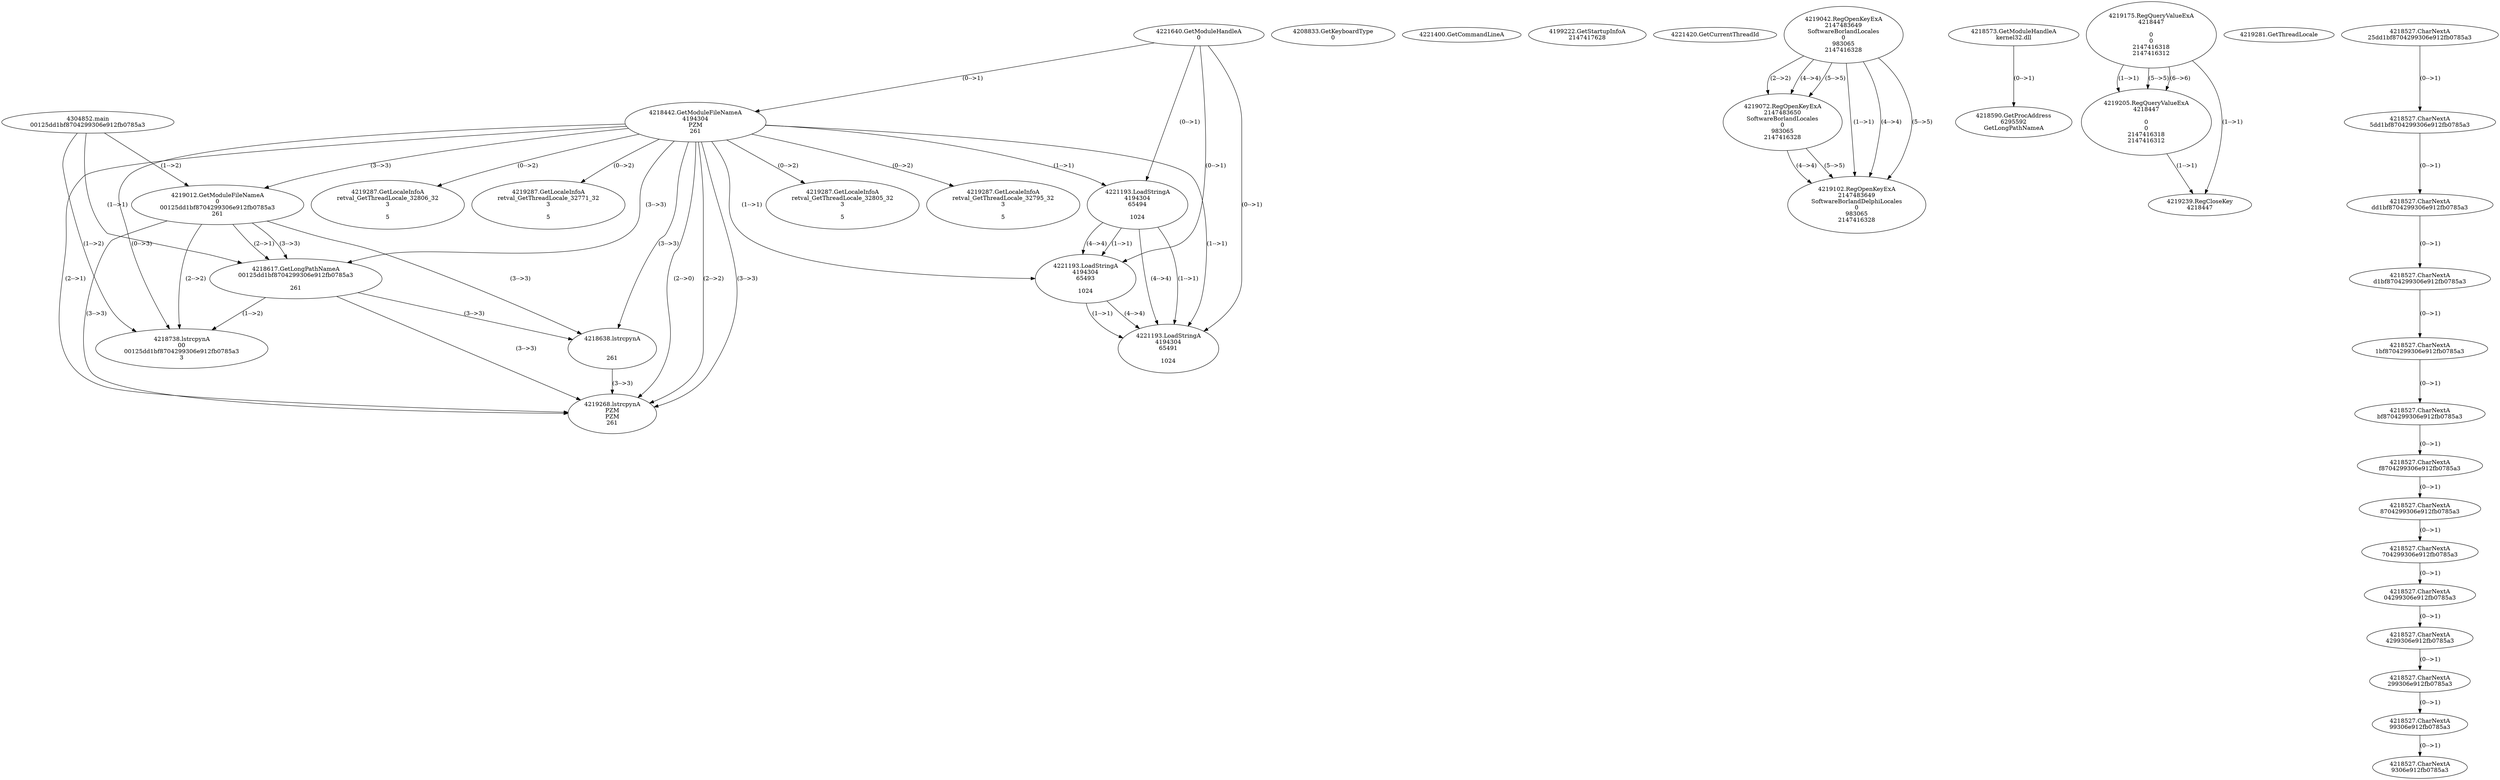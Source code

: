 // Global SCDG with merge call
digraph {
	0 [label="4304852.main
00125dd1bf8704299306e912fb0785a3"]
	1 [label="4221640.GetModuleHandleA
0"]
	2 [label="4208833.GetKeyboardType
0"]
	3 [label="4221400.GetCommandLineA
"]
	4 [label="4199222.GetStartupInfoA
2147417628"]
	5 [label="4221420.GetCurrentThreadId
"]
	6 [label="4218442.GetModuleFileNameA
4194304
PZM
261"]
	1 -> 6 [label="(0-->1)"]
	7 [label="4219012.GetModuleFileNameA
0
00125dd1bf8704299306e912fb0785a3
261"]
	0 -> 7 [label="(1-->2)"]
	6 -> 7 [label="(3-->3)"]
	8 [label="4219042.RegOpenKeyExA
2147483649
Software\Borland\Locales
0
983065
2147416328"]
	9 [label="4219072.RegOpenKeyExA
2147483650
Software\Borland\Locales
0
983065
2147416328"]
	8 -> 9 [label="(2-->2)"]
	8 -> 9 [label="(4-->4)"]
	8 -> 9 [label="(5-->5)"]
	10 [label="4219102.RegOpenKeyExA
2147483649
Software\Borland\Delphi\Locales
0
983065
2147416328"]
	8 -> 10 [label="(1-->1)"]
	8 -> 10 [label="(4-->4)"]
	9 -> 10 [label="(4-->4)"]
	8 -> 10 [label="(5-->5)"]
	9 -> 10 [label="(5-->5)"]
	11 [label="4218573.GetModuleHandleA
kernel32.dll"]
	12 [label="4218590.GetProcAddress
6295592
GetLongPathNameA"]
	11 -> 12 [label="(0-->1)"]
	13 [label="4218617.GetLongPathNameA
00125dd1bf8704299306e912fb0785a3

261"]
	0 -> 13 [label="(1-->1)"]
	7 -> 13 [label="(2-->1)"]
	6 -> 13 [label="(3-->3)"]
	7 -> 13 [label="(3-->3)"]
	14 [label="4218638.lstrcpynA


261"]
	6 -> 14 [label="(3-->3)"]
	7 -> 14 [label="(3-->3)"]
	13 -> 14 [label="(3-->3)"]
	15 [label="4219175.RegQueryValueExA
4218447

0
0
2147416318
2147416312"]
	16 [label="4219205.RegQueryValueExA
4218447

0
0
2147416318
2147416312"]
	15 -> 16 [label="(1-->1)"]
	15 -> 16 [label="(5-->5)"]
	15 -> 16 [label="(6-->6)"]
	17 [label="4219239.RegCloseKey
4218447"]
	15 -> 17 [label="(1-->1)"]
	16 -> 17 [label="(1-->1)"]
	18 [label="4219268.lstrcpynA
PZM
PZM
261"]
	6 -> 18 [label="(2-->1)"]
	6 -> 18 [label="(2-->2)"]
	6 -> 18 [label="(3-->3)"]
	7 -> 18 [label="(3-->3)"]
	13 -> 18 [label="(3-->3)"]
	14 -> 18 [label="(3-->3)"]
	6 -> 18 [label="(2-->0)"]
	19 [label="4219281.GetThreadLocale
"]
	20 [label="4219287.GetLocaleInfoA
retval_GetThreadLocale_32805_32
3

5"]
	6 -> 20 [label="(0-->2)"]
	21 [label="4221193.LoadStringA
4194304
65494

1024"]
	1 -> 21 [label="(0-->1)"]
	6 -> 21 [label="(1-->1)"]
	22 [label="4218738.lstrcpynA
00
00125dd1bf8704299306e912fb0785a3
3"]
	0 -> 22 [label="(1-->2)"]
	7 -> 22 [label="(2-->2)"]
	13 -> 22 [label="(1-->2)"]
	6 -> 22 [label="(0-->3)"]
	23 [label="4218527.CharNextA
25dd1bf8704299306e912fb0785a3"]
	24 [label="4218527.CharNextA
5dd1bf8704299306e912fb0785a3"]
	23 -> 24 [label="(0-->1)"]
	25 [label="4218527.CharNextA
dd1bf8704299306e912fb0785a3"]
	24 -> 25 [label="(0-->1)"]
	26 [label="4218527.CharNextA
d1bf8704299306e912fb0785a3"]
	25 -> 26 [label="(0-->1)"]
	27 [label="4218527.CharNextA
1bf8704299306e912fb0785a3"]
	26 -> 27 [label="(0-->1)"]
	28 [label="4218527.CharNextA
bf8704299306e912fb0785a3"]
	27 -> 28 [label="(0-->1)"]
	29 [label="4218527.CharNextA
f8704299306e912fb0785a3"]
	28 -> 29 [label="(0-->1)"]
	30 [label="4218527.CharNextA
8704299306e912fb0785a3"]
	29 -> 30 [label="(0-->1)"]
	31 [label="4218527.CharNextA
704299306e912fb0785a3"]
	30 -> 31 [label="(0-->1)"]
	32 [label="4218527.CharNextA
04299306e912fb0785a3"]
	31 -> 32 [label="(0-->1)"]
	33 [label="4218527.CharNextA
4299306e912fb0785a3"]
	32 -> 33 [label="(0-->1)"]
	34 [label="4218527.CharNextA
299306e912fb0785a3"]
	33 -> 34 [label="(0-->1)"]
	35 [label="4218527.CharNextA
99306e912fb0785a3"]
	34 -> 35 [label="(0-->1)"]
	36 [label="4218527.CharNextA
9306e912fb0785a3"]
	35 -> 36 [label="(0-->1)"]
	37 [label="4219287.GetLocaleInfoA
retval_GetThreadLocale_32795_32
3

5"]
	6 -> 37 [label="(0-->2)"]
	38 [label="4221193.LoadStringA
4194304
65493

1024"]
	1 -> 38 [label="(0-->1)"]
	6 -> 38 [label="(1-->1)"]
	21 -> 38 [label="(1-->1)"]
	21 -> 38 [label="(4-->4)"]
	39 [label="4219287.GetLocaleInfoA
retval_GetThreadLocale_32806_32
3

5"]
	6 -> 39 [label="(0-->2)"]
	40 [label="4219287.GetLocaleInfoA
retval_GetThreadLocale_32771_32
3

5"]
	6 -> 40 [label="(0-->2)"]
	41 [label="4221193.LoadStringA
4194304
65491

1024"]
	1 -> 41 [label="(0-->1)"]
	6 -> 41 [label="(1-->1)"]
	21 -> 41 [label="(1-->1)"]
	38 -> 41 [label="(1-->1)"]
	21 -> 41 [label="(4-->4)"]
	38 -> 41 [label="(4-->4)"]
}
